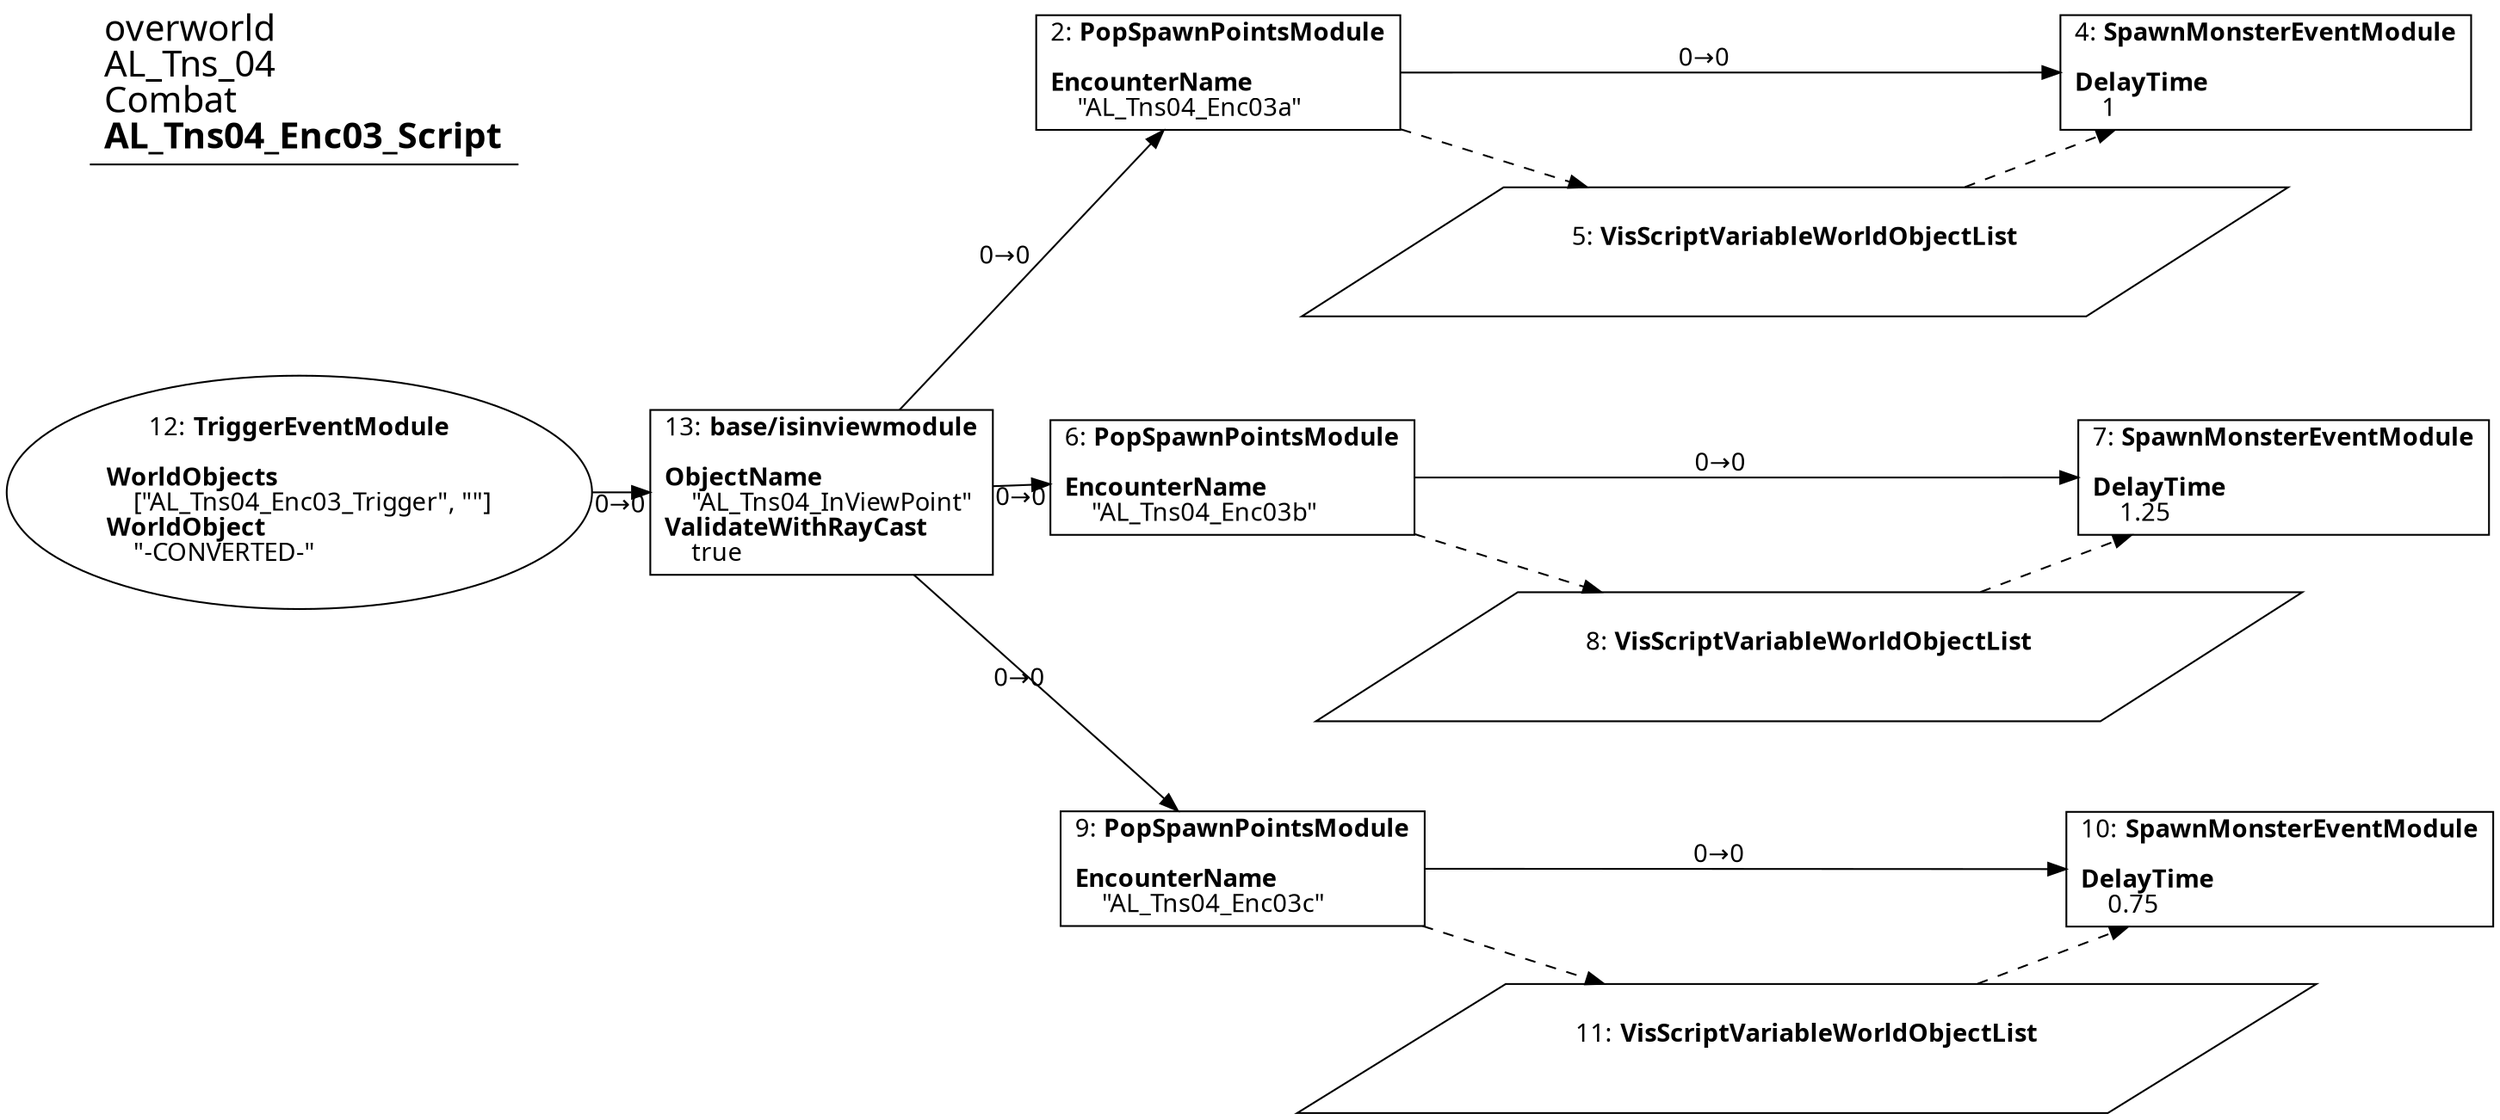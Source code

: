 digraph {
    layout = fdp;
    overlap = prism;
    sep = "+16";
    splines = spline;

    node [ shape = box ];

    graph [ fontname = "Segoe UI" ];
    node [ fontname = "Segoe UI" ];
    edge [ fontname = "Segoe UI" ];

    2 [ label = <2: <b>PopSpawnPointsModule</b><br/><br/><b>EncounterName</b><br align="left"/>    &quot;AL_Tns04_Enc03a&quot;<br align="left"/>> ];
    2 [ pos = "0.342,-0.116000004!" ];
    2 -> 4 [ label = "0→0" ];
    2 -> 5 [ style = dashed ];

    4 [ label = <4: <b>SpawnMonsterEventModule</b><br/><br/><b>DelayTime</b><br align="left"/>    1<br align="left"/>> ];
    4 [ pos = "0.81700003,-0.116000004!" ];
    5 -> 4 [ style = dashed ];

    5 [ label = <5: <b>VisScriptVariableWorldObjectList</b><br/><br/>> ];
    5 [ shape = parallelogram ]
    5 [ pos = "0.60300004,-0.19700001!" ];

    6 [ label = <6: <b>PopSpawnPointsModule</b><br/><br/><b>EncounterName</b><br align="left"/>    &quot;AL_Tns04_Enc03b&quot;<br align="left"/>> ];
    6 [ pos = "0.34500003,-0.335!" ];
    6 -> 7 [ label = "0→0" ];
    6 -> 8 [ style = dashed ];

    7 [ label = <7: <b>SpawnMonsterEventModule</b><br/><br/><b>DelayTime</b><br align="left"/>    1.25<br align="left"/>> ];
    7 [ pos = "0.82000005,-0.335!" ];
    8 -> 7 [ style = dashed ];

    8 [ label = <8: <b>VisScriptVariableWorldObjectList</b><br/><br/>> ];
    8 [ shape = parallelogram ]
    8 [ pos = "0.606,-0.416!" ];

    9 [ label = <9: <b>PopSpawnPointsModule</b><br/><br/><b>EncounterName</b><br align="left"/>    &quot;AL_Tns04_Enc03c&quot;<br align="left"/>> ];
    9 [ pos = "0.35000002,-0.546!" ];
    9 -> 10 [ label = "0→0" ];
    9 -> 11 [ style = dashed ];

    10 [ label = <10: <b>SpawnMonsterEventModule</b><br/><br/><b>DelayTime</b><br align="left"/>    0.75<br align="left"/>> ];
    10 [ pos = "0.82500005,-0.54700005!" ];
    11 -> 10 [ style = dashed ];

    11 [ label = <11: <b>VisScriptVariableWorldObjectList</b><br/><br/>> ];
    11 [ shape = parallelogram ]
    11 [ pos = "0.611,-0.628!" ];

    12 [ label = <12: <b>TriggerEventModule</b><br/><br/><b>WorldObjects</b><br align="left"/>    [&quot;AL_Tns04_Enc03_Trigger&quot;, &quot;&quot;]<br align="left"/><b>WorldObject</b><br align="left"/>    &quot;-CONVERTED-&quot;<br align="left"/>> ];
    12 [ shape = oval ]
    12 [ pos = "-0.16900001,-0.335!" ];
    12 -> 13 [ label = "0→0" ];

    13 [ label = <13: <b>base/isinviewmodule</b><br/><br/><b>ObjectName</b><br align="left"/>    &quot;AL_Tns04_InViewPoint&quot;<br align="left"/><b>ValidateWithRayCast</b><br align="left"/>    true<br align="left"/>> ];
    13 [ pos = "0.065000005,-0.335!" ];
    13 -> 2 [ label = "0→0" ];
    13 -> 6 [ label = "0→0" ];
    13 -> 9 [ label = "0→0" ];

    title [ pos = "-0.17,-0.115!" ];
    title [ shape = underline ];
    title [ label = <<font point-size="20">overworld<br align="left"/>AL_Tns_04<br align="left"/>Combat<br align="left"/><b>AL_Tns04_Enc03_Script</b><br align="left"/></font>> ];
}

